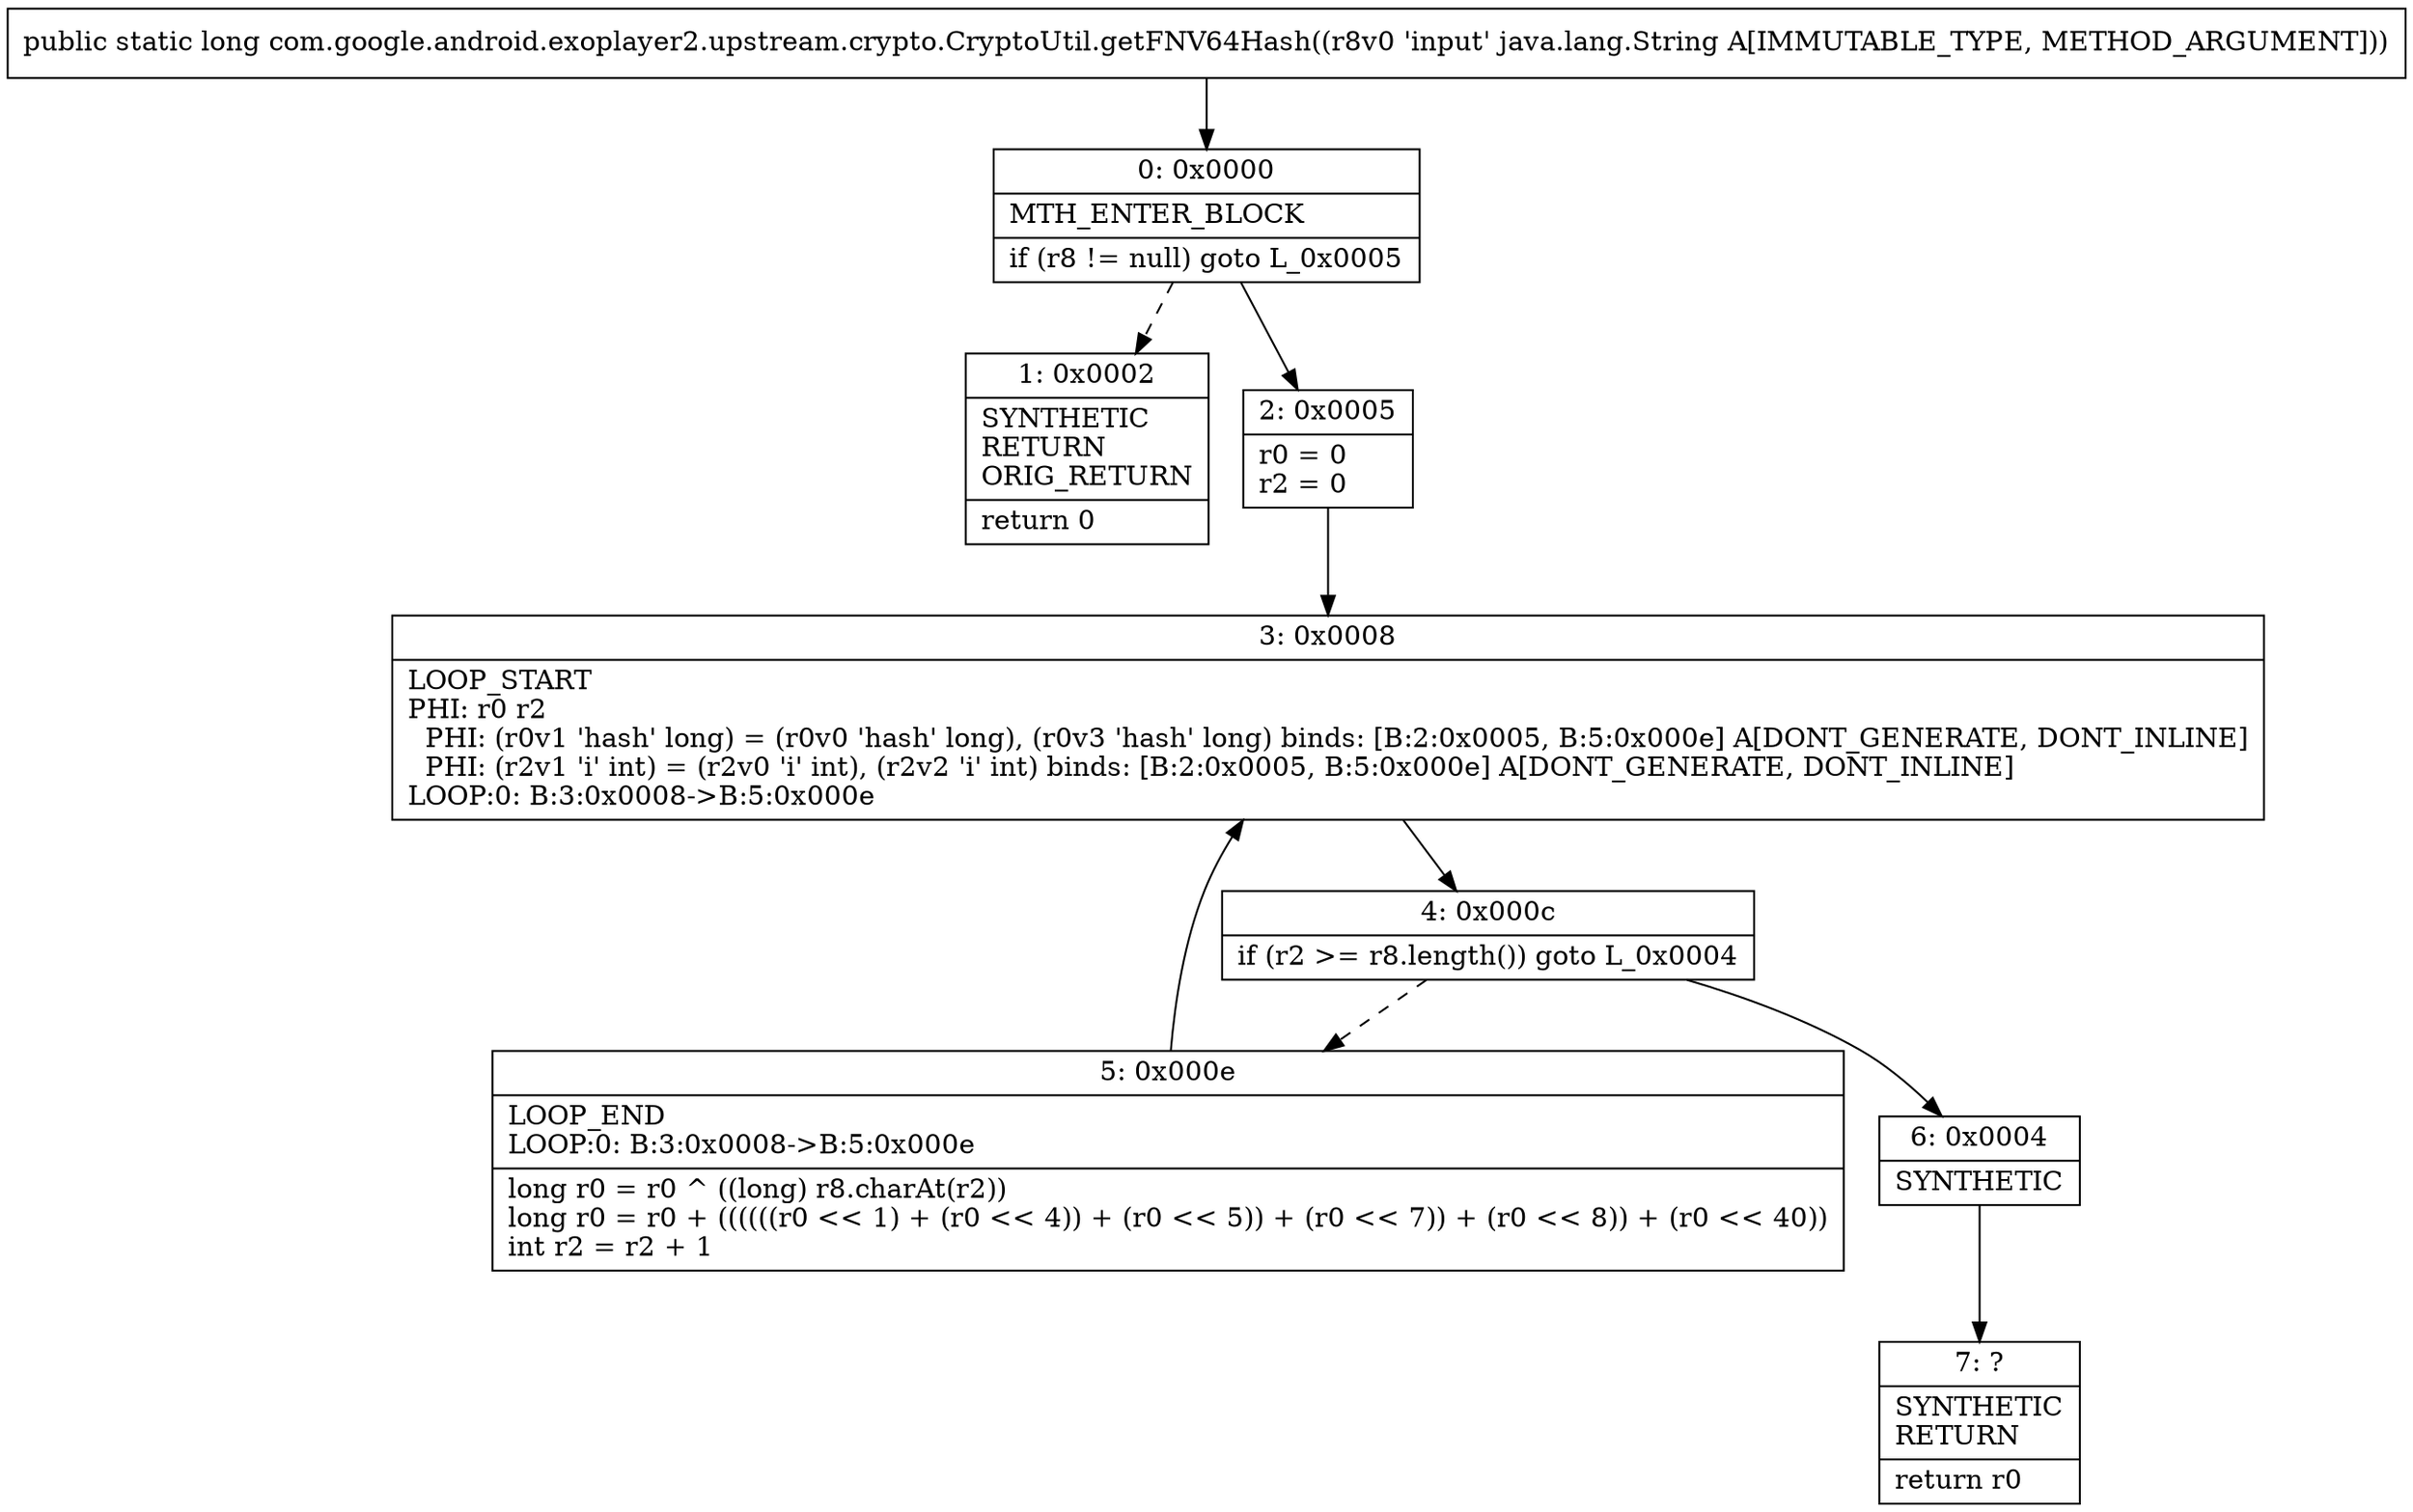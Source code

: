 digraph "CFG forcom.google.android.exoplayer2.upstream.crypto.CryptoUtil.getFNV64Hash(Ljava\/lang\/String;)J" {
Node_0 [shape=record,label="{0\:\ 0x0000|MTH_ENTER_BLOCK\l|if (r8 != null) goto L_0x0005\l}"];
Node_1 [shape=record,label="{1\:\ 0x0002|SYNTHETIC\lRETURN\lORIG_RETURN\l|return 0\l}"];
Node_2 [shape=record,label="{2\:\ 0x0005|r0 = 0\lr2 = 0\l}"];
Node_3 [shape=record,label="{3\:\ 0x0008|LOOP_START\lPHI: r0 r2 \l  PHI: (r0v1 'hash' long) = (r0v0 'hash' long), (r0v3 'hash' long) binds: [B:2:0x0005, B:5:0x000e] A[DONT_GENERATE, DONT_INLINE]\l  PHI: (r2v1 'i' int) = (r2v0 'i' int), (r2v2 'i' int) binds: [B:2:0x0005, B:5:0x000e] A[DONT_GENERATE, DONT_INLINE]\lLOOP:0: B:3:0x0008\-\>B:5:0x000e\l}"];
Node_4 [shape=record,label="{4\:\ 0x000c|if (r2 \>= r8.length()) goto L_0x0004\l}"];
Node_5 [shape=record,label="{5\:\ 0x000e|LOOP_END\lLOOP:0: B:3:0x0008\-\>B:5:0x000e\l|long r0 = r0 ^ ((long) r8.charAt(r2))\llong r0 = r0 + ((((((r0 \<\< 1) + (r0 \<\< 4)) + (r0 \<\< 5)) + (r0 \<\< 7)) + (r0 \<\< 8)) + (r0 \<\< 40))\lint r2 = r2 + 1\l}"];
Node_6 [shape=record,label="{6\:\ 0x0004|SYNTHETIC\l}"];
Node_7 [shape=record,label="{7\:\ ?|SYNTHETIC\lRETURN\l|return r0\l}"];
MethodNode[shape=record,label="{public static long com.google.android.exoplayer2.upstream.crypto.CryptoUtil.getFNV64Hash((r8v0 'input' java.lang.String A[IMMUTABLE_TYPE, METHOD_ARGUMENT])) }"];
MethodNode -> Node_0;
Node_0 -> Node_1[style=dashed];
Node_0 -> Node_2;
Node_2 -> Node_3;
Node_3 -> Node_4;
Node_4 -> Node_5[style=dashed];
Node_4 -> Node_6;
Node_5 -> Node_3;
Node_6 -> Node_7;
}

